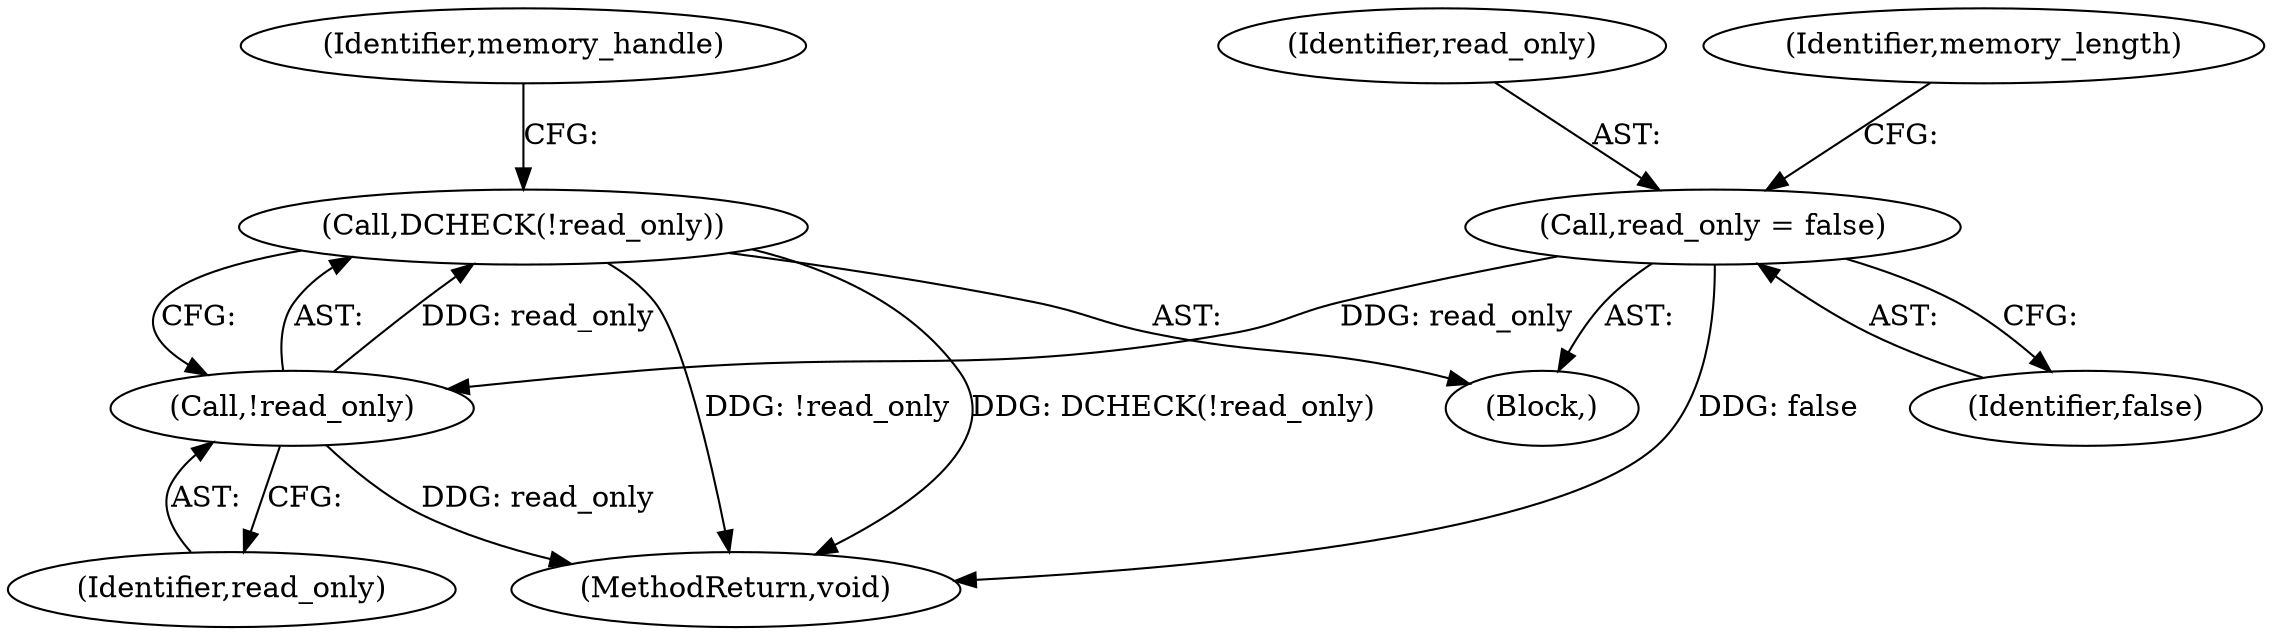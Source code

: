 digraph "1_Chrome_673ce95d481ea9368c4d4d43ac756ba1d6d9e608_13@del" {
"1000147" [label="(Call,DCHECK(!read_only))"];
"1000148" [label="(Call,!read_only)"];
"1000126" [label="(Call,read_only = false)"];
"1000148" [label="(Call,!read_only)"];
"1000128" [label="(Identifier,false)"];
"1000149" [label="(Identifier,read_only)"];
"1000131" [label="(Identifier,memory_length)"];
"1000127" [label="(Identifier,read_only)"];
"1000147" [label="(Call,DCHECK(!read_only))"];
"1000103" [label="(Block,)"];
"1000153" [label="(MethodReturn,void)"];
"1000126" [label="(Call,read_only = false)"];
"1000151" [label="(Identifier,memory_handle)"];
"1000147" -> "1000103"  [label="AST: "];
"1000147" -> "1000148"  [label="CFG: "];
"1000148" -> "1000147"  [label="AST: "];
"1000151" -> "1000147"  [label="CFG: "];
"1000147" -> "1000153"  [label="DDG: !read_only"];
"1000147" -> "1000153"  [label="DDG: DCHECK(!read_only)"];
"1000148" -> "1000147"  [label="DDG: read_only"];
"1000148" -> "1000149"  [label="CFG: "];
"1000149" -> "1000148"  [label="AST: "];
"1000148" -> "1000153"  [label="DDG: read_only"];
"1000126" -> "1000148"  [label="DDG: read_only"];
"1000126" -> "1000103"  [label="AST: "];
"1000126" -> "1000128"  [label="CFG: "];
"1000127" -> "1000126"  [label="AST: "];
"1000128" -> "1000126"  [label="AST: "];
"1000131" -> "1000126"  [label="CFG: "];
"1000126" -> "1000153"  [label="DDG: false"];
}
